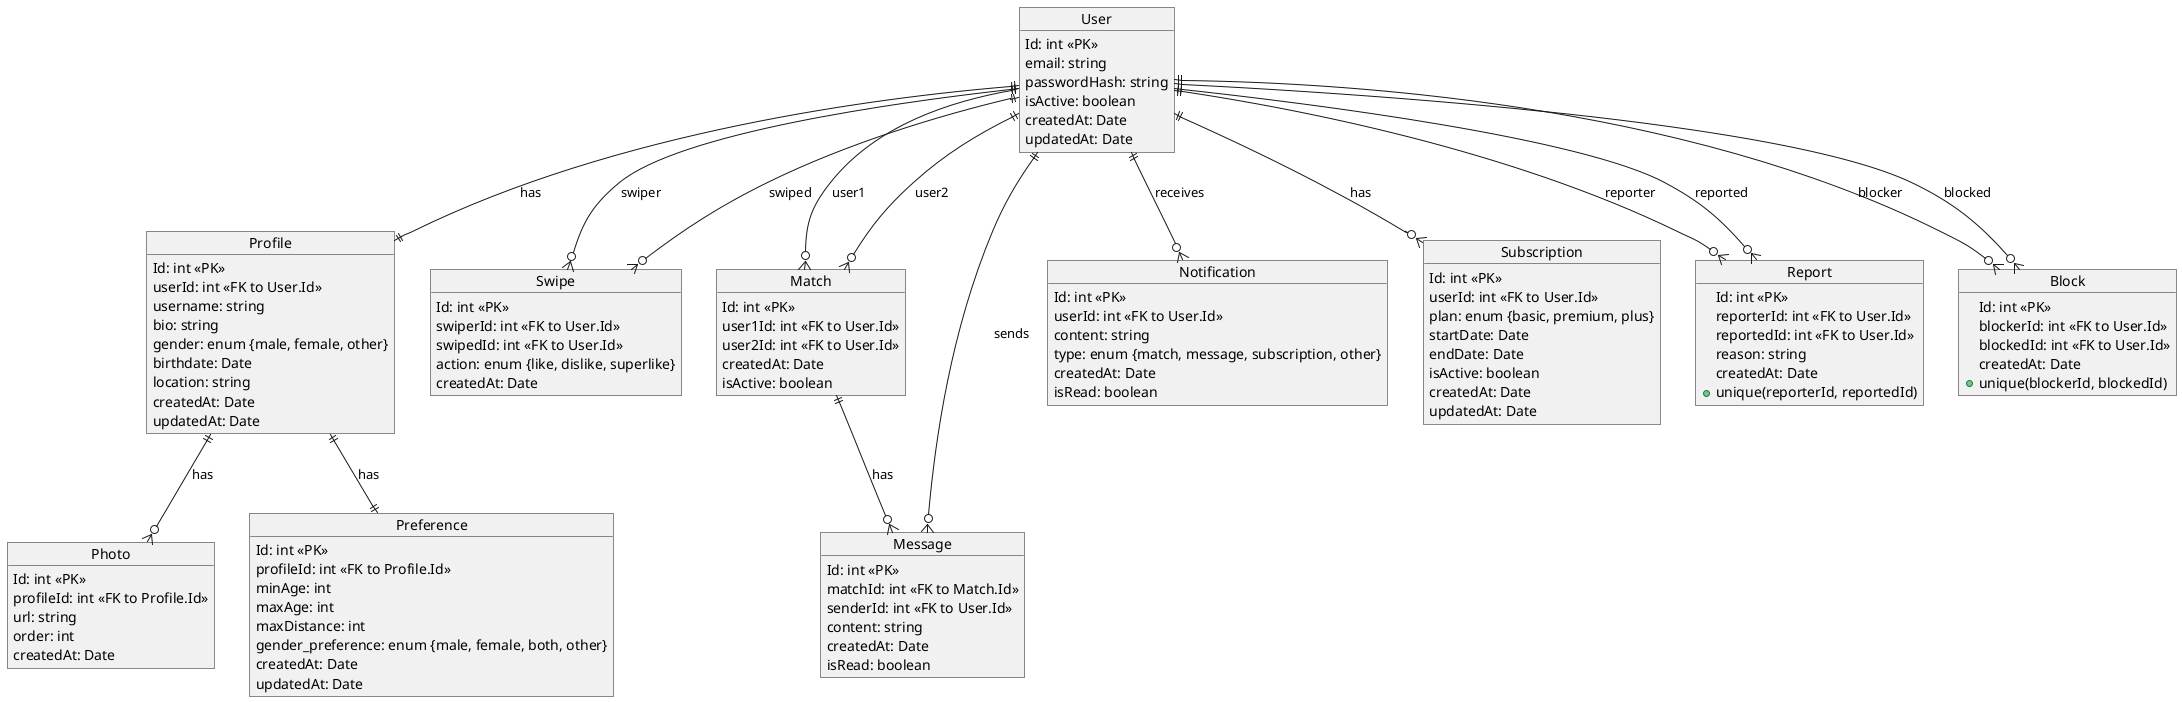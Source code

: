 @startuml database_design

object User {
  Id: int <<PK>>
  email: string
  passwordHash: string
  isActive: boolean
  createdAt: Date
  updatedAt: Date
}

object Profile {
  Id: int <<PK>>
  userId: int <<FK to User.Id>>
  username: string
  bio: string
  gender: enum {male, female, other}
  birthdate: Date
  location: string
  createdAt: Date
  updatedAt: Date
}

object Photo {
  Id: int <<PK>>
  profileId: int <<FK to Profile.Id>>
  url: string
  order: int
  createdAt: Date
}

object Preference {
  Id: int <<PK>>
  profileId: int <<FK to Profile.Id>>
  minAge: int
  maxAge: int
  maxDistance: int
  gender_preference: enum {male, female, both, other}
  createdAt: Date
  updatedAt: Date
}

object Swipe {
  Id: int <<PK>>
  swiperId: int <<FK to User.Id>>
  swipedId: int <<FK to User.Id>>
  action: enum {like, dislike, superlike}
  createdAt: Date
}

object Match {
  Id: int <<PK>>
  user1Id: int <<FK to User.Id>>
  user2Id: int <<FK to User.Id>>
  createdAt: Date
  isActive: boolean
}

object Message {
  Id: int <<PK>>
  matchId: int <<FK to Match.Id>>
  senderId: int <<FK to User.Id>>
  content: string
  createdAt: Date
  isRead: boolean
}

object Notification {
  Id: int <<PK>>
  userId: int <<FK to User.Id>>
  content: string
  type: enum {match, message, subscription, other}
  createdAt: Date
  isRead: boolean
}

object Subscription {
  Id: int <<PK>>
  userId: int <<FK to User.Id>>
  plan: enum {basic, premium, plus}
  startDate: Date
  endDate: Date
  isActive: boolean
  createdAt: Date
  updatedAt: Date
}

object Report {
  Id: int <<PK>>
  reporterId: int <<FK to User.Id>>
  reportedId: int <<FK to User.Id>>
  reason: string
  createdAt: Date
  + unique(reporterId, reportedId)
}

object Block {
  Id: int <<PK>>
  blockerId: int <<FK to User.Id>>
  blockedId: int <<FK to User.Id>>
  createdAt: Date
  + unique(blockerId, blockedId)
}

' Các mối quan hệ
User ||--|| Profile : has
Profile ||--|| Preference : has
Profile ||--o{ Photo : has

User ||--o{ Swipe : "swiper"
User ||--o{ Swipe : "swiped"

User ||--o{ Match : "user1"
User ||--o{ Match : "user2"

Match ||--o{ Message : has
User ||--o{ Message : sends

User ||--o{ Notification : receives
User ||--o{ Subscription : has

User ||--o{ Report : "reporter"
User ||--o{ Report : "reported"

User ||--o{ Block : "blocker"
User ||--o{ Block : "blocked"

@enduml